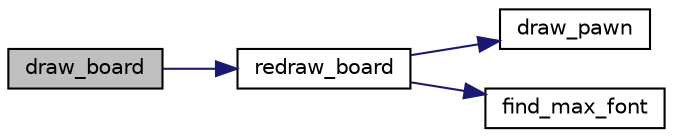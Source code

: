 digraph "draw_board"
{
  edge [fontname="Helvetica",fontsize="10",labelfontname="Helvetica",labelfontsize="10"];
  node [fontname="Helvetica",fontsize="10",shape=record];
  rankdir="LR";
  Node1 [label="draw_board",height=0.2,width=0.4,color="black", fillcolor="grey75", style="filled", fontcolor="black"];
  Node1 -> Node2 [color="midnightblue",fontsize="10",style="solid",fontname="Helvetica"];
  Node2 [label="redraw_board",height=0.2,width=0.4,color="black", fillcolor="white", style="filled",URL="$layout_8c.html#a6fbe970f2fddbc239e9ce420ba56eca5",tooltip="TBD. "];
  Node2 -> Node3 [color="midnightblue",fontsize="10",style="solid",fontname="Helvetica"];
  Node3 [label="draw_pawn",height=0.2,width=0.4,color="black", fillcolor="white", style="filled",URL="$layout_8c.html#aa16982074176adf4f29d91c2e75c6a0c",tooltip="TBD. "];
  Node2 -> Node4 [color="midnightblue",fontsize="10",style="solid",fontname="Helvetica"];
  Node4 [label="find_max_font",height=0.2,width=0.4,color="black", fillcolor="white", style="filled",URL="$config_8c.html#adb9b9fe162d52f28aca8c66146a809a4",tooltip="TBD. "];
}
